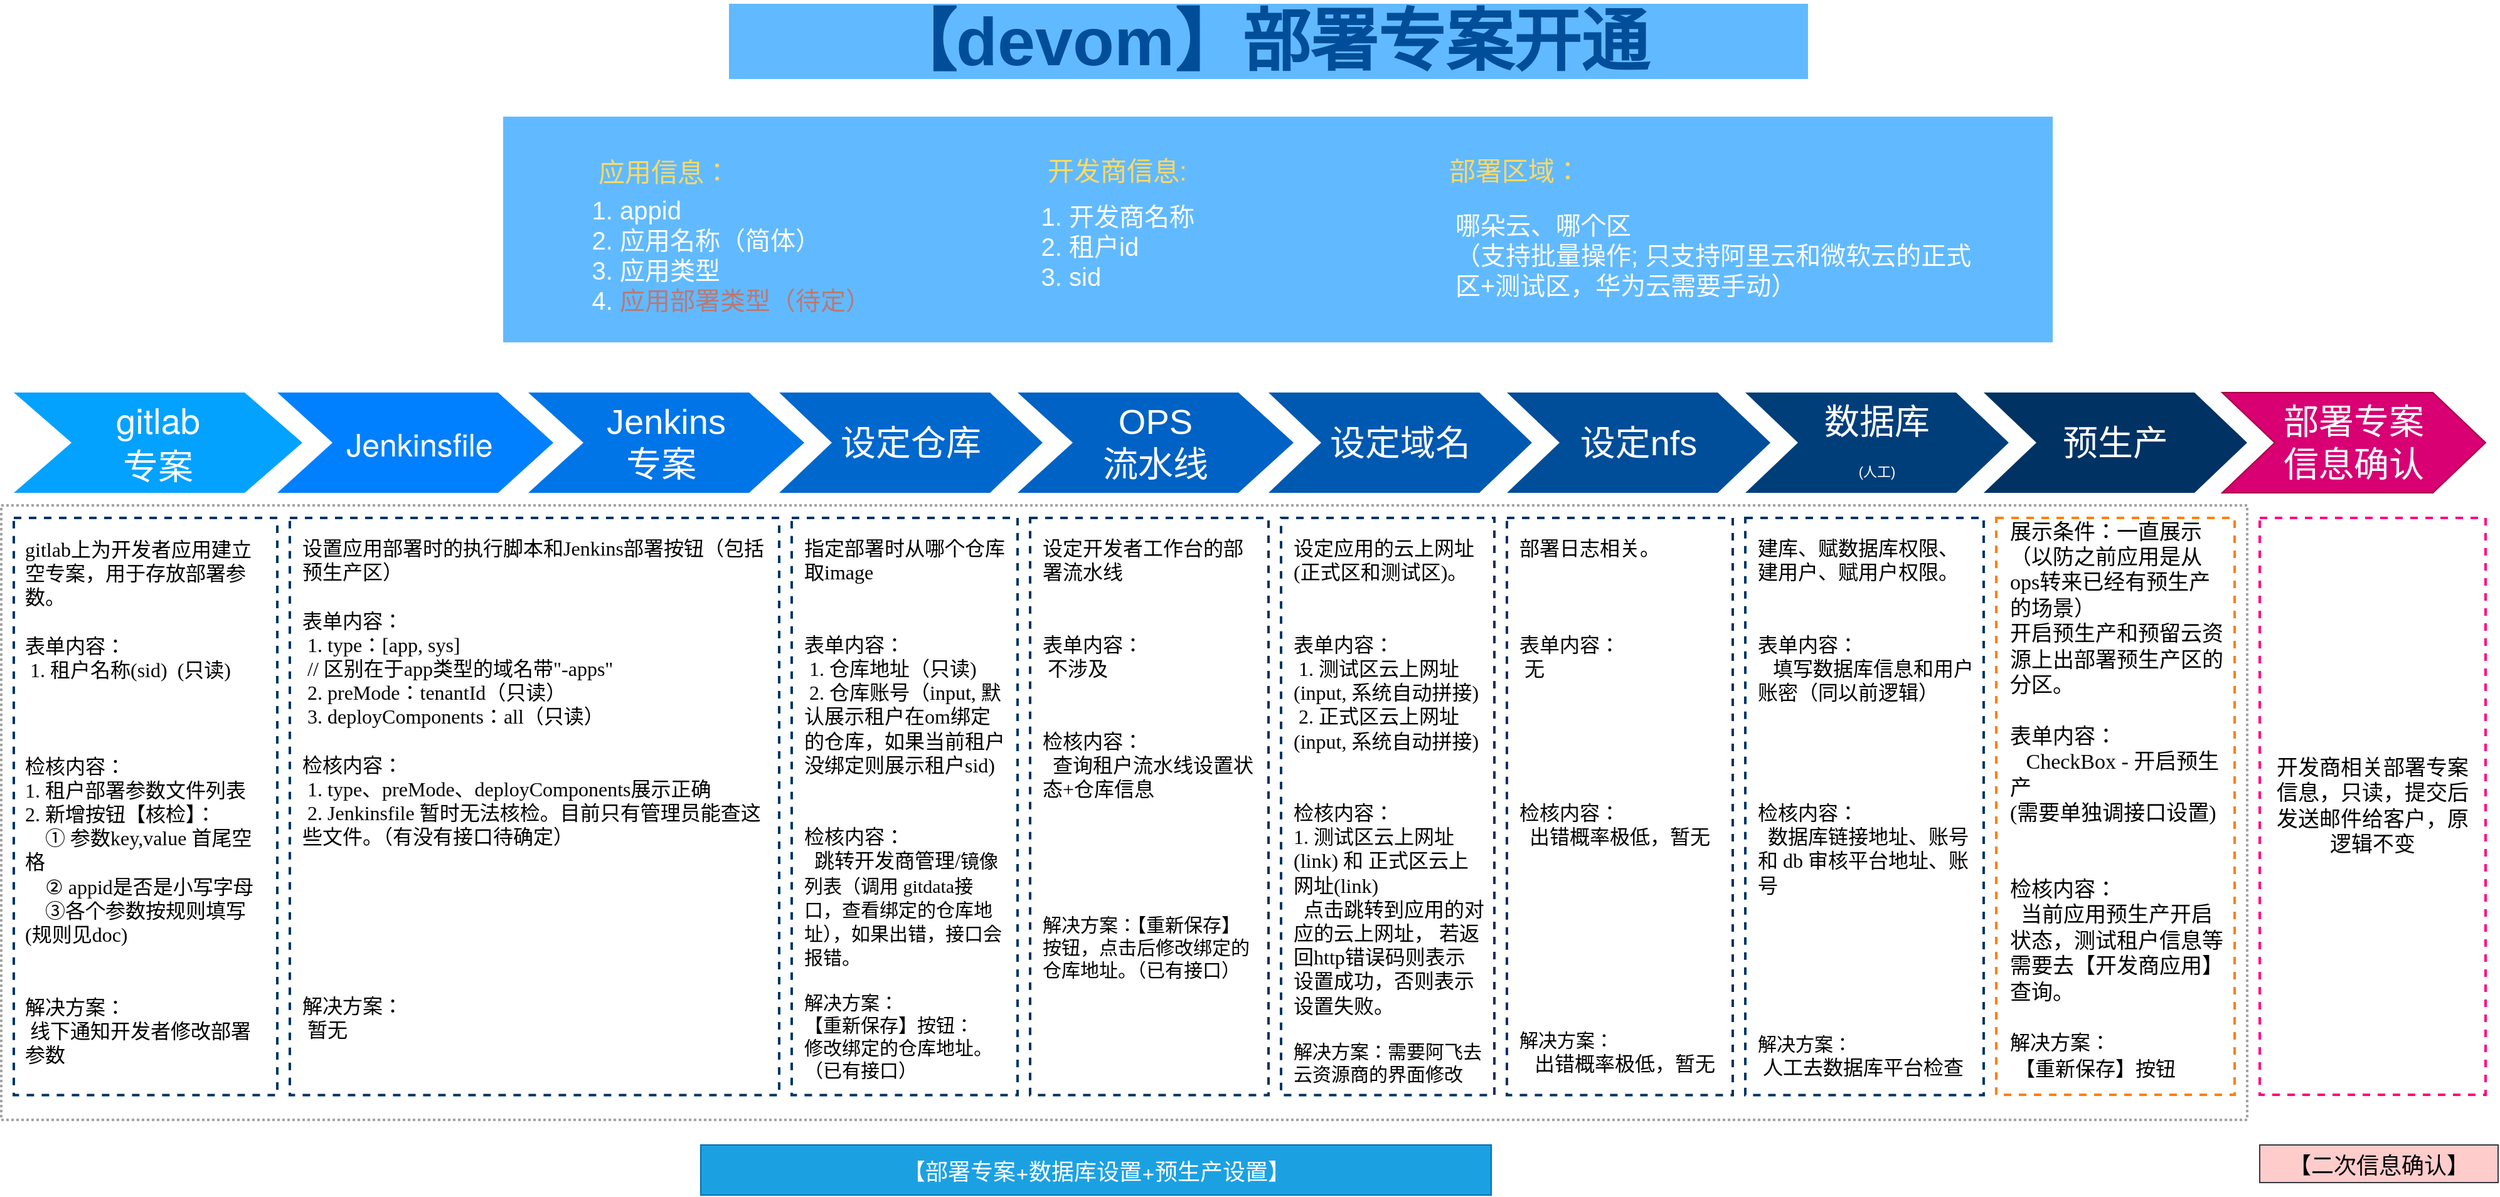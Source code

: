 <mxfile version="16.5.3" type="github" pages="2">
  <diagram name="Page-1" id="d9b1e647-80fa-b4a2-5024-87a742678bcc">
    <mxGraphModel dx="1354" dy="726" grid="1" gridSize="10" guides="1" tooltips="1" connect="1" arrows="1" fold="1" page="1" pageScale="1" pageWidth="1100" pageHeight="850" background="none" math="0" shadow="0">
      <root>
        <mxCell id="0" />
        <mxCell id="1" parent="0" />
        <mxCell id="QD2z16ngsbT5WN4hHSJs-33" value="" style="rounded=0;whiteSpace=wrap;html=1;shadow=0;dashed=1;dashPattern=1 1;labelBackgroundColor=none;sketch=0;fontSize=15;strokeWidth=2;strokeColor=#A3A3A3;" parent="1" vertex="1">
          <mxGeometry x="190" y="430" width="1790" height="490" as="geometry" />
        </mxCell>
        <mxCell id="57fe6abec08f04cb-1" value="&lt;font face=&quot;helvetica neue, helvetica, tahoma, arial, pingfang sc, source han sans cn, source han sans, source han serif, hiragino sans gb, wenquanyi micro hei, microsoft yahei, sans-serif&quot; style=&quot;font-size: 25px&quot;&gt;&amp;nbsp;Jenkinsfile&lt;/font&gt;" style="shape=step;whiteSpace=wrap;html=1;fontSize=25;fillColor=#0080FF;fontColor=#FFFFFF;strokeColor=none;" parent="1" vertex="1">
          <mxGeometry x="410" y="340" width="220" height="80" as="geometry" />
        </mxCell>
        <mxCell id="57fe6abec08f04cb-2" value="Jenkins &lt;br&gt;专案&amp;nbsp;" style="shape=step;whiteSpace=wrap;html=1;fontSize=28;fillColor=#0075E8;fontColor=#FFFFFF;strokeColor=none;" parent="1" vertex="1">
          <mxGeometry x="610" y="340" width="220" height="80" as="geometry" />
        </mxCell>
        <mxCell id="57fe6abec08f04cb-3" value="设定仓库" style="shape=step;whiteSpace=wrap;html=1;fontSize=28;fillColor=#0067CC;fontColor=#FFFFFF;strokeColor=none;" parent="1" vertex="1">
          <mxGeometry x="810" y="340" width="210" height="80" as="geometry" />
        </mxCell>
        <mxCell id="57fe6abec08f04cb-4" value="OPS&lt;br&gt;流水线" style="shape=step;whiteSpace=wrap;html=1;fontSize=28;fillColor=#0062C4;fontColor=#FFFFFF;strokeColor=none;" parent="1" vertex="1">
          <mxGeometry x="1000" y="340" width="220" height="80" as="geometry" />
        </mxCell>
        <mxCell id="57fe6abec08f04cb-5" value="设定域名" style="shape=step;whiteSpace=wrap;html=1;fontSize=28;fillColor=#0059B0;fontColor=#FFFFFF;strokeColor=none;" parent="1" vertex="1">
          <mxGeometry x="1200" y="340" width="210" height="80" as="geometry" />
        </mxCell>
        <mxCell id="57fe6abec08f04cb-6" value="设定nfs" style="shape=step;whiteSpace=wrap;html=1;fontSize=28;fillColor=#004D99;fontColor=#FFFFFF;strokeColor=none;" parent="1" vertex="1">
          <mxGeometry x="1390" y="340" width="210" height="80" as="geometry" />
        </mxCell>
        <mxCell id="57fe6abec08f04cb-7" value="【devom】部署专案开通" style="text;html=1;strokeColor=none;fillColor=#61BAFF;align=center;verticalAlign=middle;whiteSpace=wrap;fontSize=54;fontStyle=1;fontColor=#004D99;" parent="1" vertex="1">
          <mxGeometry x="770" y="30" width="860" height="60" as="geometry" />
        </mxCell>
        <mxCell id="QD2z16ngsbT5WN4hHSJs-1" value="&lt;font face=&quot;helvetica neue, helvetica, tahoma, arial, pingfang sc, source han sans cn, source han sans, source han serif, hiragino sans gb, wenquanyi micro hei, microsoft yahei, sans-serif&quot; style=&quot;font-size: 28px&quot;&gt;gitlab&lt;br&gt;专案&lt;/font&gt;" style="shape=step;whiteSpace=wrap;html=1;fontSize=28;fillColor=#03A2FF;fontColor=#FFFFFF;strokeColor=none;" parent="1" vertex="1">
          <mxGeometry x="200" y="340" width="230" height="80" as="geometry" />
        </mxCell>
        <mxCell id="QD2z16ngsbT5WN4hHSJs-6" value="&lt;font&gt;&lt;span style=&quot;font-family: &amp;#34;helvetica neue&amp;#34; , &amp;#34;helvetica&amp;#34; , &amp;#34;tahoma&amp;#34; , &amp;#34;arial&amp;#34; , &amp;#34;pingfang sc&amp;#34; , &amp;#34;source han sans cn&amp;#34; , &amp;#34;source han sans&amp;#34; , &amp;#34;source han serif&amp;#34; , &amp;#34;hiragino sans gb&amp;#34; , &amp;#34;wenquanyi micro hei&amp;#34; , &amp;#34;microsoft yahei&amp;#34; , sans-serif ; font-size: 18px&quot;&gt;【&lt;/span&gt;&lt;span style=&quot;font-family: &amp;#34;helvetica neue&amp;#34; , &amp;#34;helvetica&amp;#34; , &amp;#34;tahoma&amp;#34; , &amp;#34;arial&amp;#34; , &amp;#34;pingfang sc&amp;#34; , &amp;#34;source han sans cn&amp;#34; , &amp;#34;source han sans&amp;#34; , &amp;#34;source han serif&amp;#34; , &amp;#34;hiragino sans gb&amp;#34; , &amp;#34;wenquanyi micro hei&amp;#34; , &amp;#34;microsoft yahei&amp;#34; , sans-serif ; font-size: 18px&quot;&gt;部署专案+数据库设置+预生产设置&lt;/span&gt;&lt;span style=&quot;font-family: &amp;#34;helvetica neue&amp;#34; , &amp;#34;helvetica&amp;#34; , &amp;#34;tahoma&amp;#34; , &amp;#34;arial&amp;#34; , &amp;#34;pingfang sc&amp;#34; , &amp;#34;source han sans cn&amp;#34; , &amp;#34;source han sans&amp;#34; , &amp;#34;source han serif&amp;#34; , &amp;#34;hiragino sans gb&amp;#34; , &amp;#34;wenquanyi micro hei&amp;#34; , &amp;#34;microsoft yahei&amp;#34; , sans-serif ; font-size: 18px&quot;&gt;】&lt;/span&gt;&lt;/font&gt;" style="text;html=1;strokeColor=#006EAF;fillColor=#1ba1e2;align=center;verticalAlign=middle;whiteSpace=wrap;rounded=0;fontColor=#ffffff;" parent="1" vertex="1">
          <mxGeometry x="747.5" y="940" width="630" height="40" as="geometry" />
        </mxCell>
        <mxCell id="QD2z16ngsbT5WN4hHSJs-15" value="预生产" style="shape=step;whiteSpace=wrap;html=1;fontSize=28;fillColor=#003263;fontColor=#FFFFFF;strokeColor=none;" parent="1" vertex="1">
          <mxGeometry x="1770" y="340" width="210" height="80" as="geometry" />
        </mxCell>
        <mxCell id="QD2z16ngsbT5WN4hHSJs-16" value="&lt;font style=&quot;font-size: 17px&quot;&gt;展示条件：一直展示（以防之前应用是从ops转来已经有预生产的场景）&lt;br&gt;开启预生产和预留云资源上出部署预生产区的分区。&lt;br&gt;&lt;br&gt;表单内容：&lt;br&gt;&amp;nbsp; &amp;nbsp;CheckBox - 开启预生产&lt;br&gt;(需要单独调接口设置)&lt;br&gt;&lt;br&gt;&lt;br&gt;检核内容：&lt;br&gt;&amp;nbsp; 当前应用预生产开启状态，测试租户信息等需要去【开发商应用】查询。&lt;/font&gt;&lt;div style=&quot;font-size: 17px&quot;&gt;&lt;font style=&quot;font-size: 17px&quot;&gt;&lt;br&gt;&lt;/font&gt;&lt;/div&gt;&lt;div style=&quot;font-size: 17px&quot;&gt;&lt;span style=&quot;font-size: 16px&quot;&gt;解决方案：&amp;nbsp;&amp;nbsp;&lt;/span&gt;&lt;br&gt;&lt;/div&gt;&lt;font style=&quot;font-size: 16px&quot;&gt;&amp;nbsp;【重新保存】按钮&lt;/font&gt;&lt;div style=&quot;font-size: 17px&quot;&gt;&lt;br&gt;&lt;/div&gt;" style="text;spacingTop=10;fillColor=#ffffff;whiteSpace=wrap;html=1;align=left;fontSize=16;fontFamily=Times New Roman;fillColor=none;strokeColor=#FF8000;dashed=1;strokeWidth=2;spacing=11;labelPosition=center;verticalLabelPosition=middle;verticalAlign=middle;" parent="1" vertex="1">
          <mxGeometry x="1780" y="440" width="190" height="459.99" as="geometry" />
        </mxCell>
        <mxCell id="QD2z16ngsbT5WN4hHSJs-17" value="数据库&lt;br&gt;&lt;font style=&quot;font-size: 11px&quot;&gt;(人工)&lt;/font&gt;" style="shape=step;whiteSpace=wrap;html=1;fontSize=28;fillColor=#003E7A;fontColor=#FFFFFF;strokeColor=none;" parent="1" vertex="1">
          <mxGeometry x="1580" y="340" width="210" height="80" as="geometry" />
        </mxCell>
        <mxCell id="QD2z16ngsbT5WN4hHSJs-19" value="部署专案&lt;br&gt;信息确认" style="shape=step;whiteSpace=wrap;html=1;fontSize=28;fillColor=#d80073;strokeColor=#A50040;fontColor=#ffffff;" parent="1" vertex="1">
          <mxGeometry x="1960" y="340" width="210" height="80" as="geometry" />
        </mxCell>
        <mxCell id="QD2z16ngsbT5WN4hHSJs-20" value="开发商相关部署专案信息，只读，提交后发送邮件给客户，原逻辑不变" style="text;spacingTop=0;fillColor=#cdeb8b;whiteSpace=wrap;html=1;align=center;fontSize=17;fontFamily=Times New Roman;fillColor=none;strokeColor=#FF0080;dashed=1;strokeWidth=2;spacing=10;labelPosition=center;verticalLabelPosition=middle;verticalAlign=middle;" parent="1" vertex="1">
          <mxGeometry x="1990" y="440" width="180" height="459.99" as="geometry" />
        </mxCell>
        <mxCell id="QD2z16ngsbT5WN4hHSJs-21" value="&lt;font&gt;&lt;span style=&quot;font-family: &amp;#34;helvetica neue&amp;#34; , &amp;#34;helvetica&amp;#34; , &amp;#34;tahoma&amp;#34; , &amp;#34;arial&amp;#34; , &amp;#34;pingfang sc&amp;#34; , &amp;#34;source han sans cn&amp;#34; , &amp;#34;source han sans&amp;#34; , &amp;#34;source han serif&amp;#34; , &amp;#34;hiragino sans gb&amp;#34; , &amp;#34;wenquanyi micro hei&amp;#34; , &amp;#34;microsoft yahei&amp;#34; , sans-serif ; font-size: 18px&quot;&gt;【二次&lt;/span&gt;&lt;span style=&quot;font-family: &amp;#34;helvetica neue&amp;#34; , &amp;#34;helvetica&amp;#34; , &amp;#34;tahoma&amp;#34; , &amp;#34;arial&amp;#34; , &amp;#34;pingfang sc&amp;#34; , &amp;#34;source han sans cn&amp;#34; , &amp;#34;source han sans&amp;#34; , &amp;#34;source han serif&amp;#34; , &amp;#34;hiragino sans gb&amp;#34; , &amp;#34;wenquanyi micro hei&amp;#34; , &amp;#34;microsoft yahei&amp;#34; , sans-serif ; font-size: 18px&quot;&gt;信息确认&lt;/span&gt;&lt;span style=&quot;font-family: &amp;#34;helvetica neue&amp;#34; , &amp;#34;helvetica&amp;#34; , &amp;#34;tahoma&amp;#34; , &amp;#34;arial&amp;#34; , &amp;#34;pingfang sc&amp;#34; , &amp;#34;source han sans cn&amp;#34; , &amp;#34;source han sans&amp;#34; , &amp;#34;source han serif&amp;#34; , &amp;#34;hiragino sans gb&amp;#34; , &amp;#34;wenquanyi micro hei&amp;#34; , &amp;#34;microsoft yahei&amp;#34; , sans-serif ; font-size: 18px&quot;&gt;】&lt;/span&gt;&lt;/font&gt;" style="text;html=1;strokeColor=#36393d;fillColor=#ffcccc;align=center;verticalAlign=middle;whiteSpace=wrap;rounded=0;" parent="1" vertex="1">
          <mxGeometry x="1990" y="940" width="190" height="30" as="geometry" />
        </mxCell>
        <mxCell id="57fe6abec08f04cb-8" value="设置应用部署时的执行脚本和Jenkins部署按钮（包括预生产区）&lt;br style=&quot;font-size: 16px;&quot;&gt;&lt;br style=&quot;font-size: 16px;&quot;&gt;表单内容：&lt;br style=&quot;font-size: 16px;&quot;&gt;&amp;nbsp;1.&amp;nbsp;type：[app,&amp;nbsp;sys]&lt;br style=&quot;font-size: 16px;&quot;&gt;&amp;nbsp;// 区别在于app类型的域名带&quot;-apps&quot;&amp;nbsp;&lt;br style=&quot;font-size: 16px;&quot;&gt;&amp;nbsp;2.&amp;nbsp;preMode：tenantId（只读）&lt;br style=&quot;font-size: 16px;&quot;&gt;&amp;nbsp;3.&amp;nbsp;deployComponents：all（只读）&lt;br style=&quot;font-size: 16px;&quot;&gt;&lt;br style=&quot;font-size: 16px;&quot;&gt;检核内容：&lt;br style=&quot;font-size: 16px;&quot;&gt;&amp;nbsp;1. type、preMode、deployComponents展示正确&lt;br style=&quot;font-size: 16px;&quot;&gt;&amp;nbsp;2. Jenkinsfile 暂时无法核检。目前只有管理员能查这些文件。（有没有接口待确定）&lt;br style=&quot;font-size: 16px;&quot;&gt;&lt;br style=&quot;font-size: 16px;&quot;&gt;&lt;br style=&quot;font-size: 16px;&quot;&gt;&lt;div style=&quot;font-size: 16px;&quot;&gt;&lt;br style=&quot;font-size: 16px;&quot;&gt;&lt;/div&gt;&lt;div style=&quot;font-size: 16px;&quot;&gt;&lt;br style=&quot;font-size: 16px;&quot;&gt;&lt;/div&gt;&lt;div style=&quot;font-size: 16px;&quot;&gt;&lt;br style=&quot;font-size: 16px;&quot;&gt;&lt;/div&gt;&lt;div style=&quot;font-size: 16px;&quot;&gt;&lt;br style=&quot;font-size: 16px;&quot;&gt;&lt;/div&gt;&lt;div style=&quot;font-size: 16px;&quot;&gt;&lt;span style=&quot;font-size: 16px;&quot;&gt;解决方案：&lt;/span&gt;&lt;br style=&quot;font-size: 16px;&quot;&gt;&lt;/div&gt;&lt;div style=&quot;font-size: 16px;&quot;&gt;&amp;nbsp;暂无&lt;/div&gt;" style="text;spacingTop=0;whiteSpace=wrap;html=1;align=left;fontSize=16;fontFamily=Times New Roman;fillColor=none;strokeWidth=2;strokeColor=#003263;perimeterSpacing=0;dashed=1;spacing=10;" parent="1" vertex="1">
          <mxGeometry x="420" y="440.01" width="390" height="460.21" as="geometry" />
        </mxCell>
        <mxCell id="57fe6abec08f04cb-10" value="指定部署时从哪个仓库取image&lt;br style=&quot;font-size: 15px&quot;&gt;&lt;br style=&quot;font-size: 15px&quot;&gt;&lt;br style=&quot;font-size: 15px&quot;&gt;表单内容：&lt;br style=&quot;font-size: 15px&quot;&gt;&amp;nbsp;1. 仓库地址（只读)&lt;br&gt;&amp;nbsp;2. 仓库账号（input, 默认展示租户在om绑定的仓库，如果当前租户没绑定则展示租户sid)&lt;br style=&quot;font-size: 15px&quot;&gt;&lt;br&gt;&lt;br style=&quot;font-size: 15px&quot;&gt;检核内容：&lt;br style=&quot;font-size: 15px&quot;&gt;&amp;nbsp; 跳转开发商管理/&lt;span style=&quot;font-size: 15px&quot;&gt;镜像列表（调用 gitdata接口，查看绑定的仓库地址），如果出错，接口会报错。&lt;br&gt;&lt;/span&gt;&lt;div style=&quot;font-size: 15px&quot;&gt;&lt;br&gt;&lt;/div&gt;&lt;div style=&quot;font-size: 15px&quot;&gt;解决方案：&lt;/div&gt;&lt;div style=&quot;font-size: 15px&quot;&gt;【重新保存】按钮：&lt;/div&gt;&lt;div style=&quot;font-size: 15px&quot;&gt;修改绑定的仓库地址。（已有接口）&lt;/div&gt;&lt;div style=&quot;font-size: 15px&quot;&gt;&lt;br&gt;&lt;/div&gt;" style="text;spacingTop=0;fillColor=#ffffff;whiteSpace=wrap;html=1;align=left;fontSize=16;fontFamily=Times New Roman;fillColor=none;strokeColor=#003263;dashed=1;strokeWidth=2;spacing=10;" parent="1" vertex="1">
          <mxGeometry x="820" y="440" width="180" height="460.21" as="geometry" />
        </mxCell>
        <mxCell id="57fe6abec08f04cb-11" value="设定开发者工作台的部署流水线&lt;br style=&quot;font-size: 15px&quot;&gt;&lt;br style=&quot;font-size: 15px&quot;&gt;&lt;br style=&quot;font-size: 15px&quot;&gt;表单内容：&lt;br style=&quot;font-size: 15px&quot;&gt;&amp;nbsp;不涉及&lt;br style=&quot;font-size: 15px&quot;&gt;&lt;br style=&quot;font-size: 15px&quot;&gt;&lt;br style=&quot;font-size: 15px&quot;&gt;检核内容：&lt;br style=&quot;font-size: 15px&quot;&gt;&amp;nbsp; 查询租户流水线设置状态+仓库信息&lt;div style=&quot;font-size: 15px&quot;&gt;&lt;br&gt;&lt;/div&gt;&lt;div style=&quot;font-size: 15px&quot;&gt;&lt;br style=&quot;font-size: 15px&quot;&gt;&lt;/div&gt;&lt;div style=&quot;font-size: 15px&quot;&gt;&lt;br&gt;&lt;/div&gt;&lt;div style=&quot;font-size: 15px&quot;&gt;&lt;br&gt;&lt;/div&gt;&lt;div style=&quot;font-size: 15px&quot;&gt;&lt;br&gt;&lt;/div&gt;&lt;div style=&quot;font-size: 15px&quot;&gt;&lt;span&gt;解决方案：【重新保存】按钮，点击后修改绑定的仓库地址。（已有接口）&lt;/span&gt;&lt;br&gt;&lt;/div&gt;&lt;div style=&quot;font-size: 15px&quot;&gt;&lt;br style=&quot;font-size: 15px&quot;&gt;&lt;/div&gt;" style="text;spacingTop=0;fillColor=#ffffff;whiteSpace=wrap;html=1;align=left;fontSize=16;fontFamily=Times New Roman;fillColor=none;strokeColor=#003263;dashed=1;strokeWidth=2;spacing=10;" parent="1" vertex="1">
          <mxGeometry x="1010" y="440" width="190" height="460.21" as="geometry" />
        </mxCell>
        <mxCell id="57fe6abec08f04cb-12" value="设定应用的云上网址(正式区和测试区)。&lt;br style=&quot;font-size: 15px&quot;&gt;&lt;br style=&quot;font-size: 15px&quot;&gt;&lt;br style=&quot;font-size: 15px&quot;&gt;表单内容：&lt;br style=&quot;font-size: 15px&quot;&gt;&amp;nbsp;1. 测试区云上网址(input, 系统自动拼接)&lt;br style=&quot;font-size: 15px&quot;&gt;&amp;nbsp;2. 正式区云上网址(input, 系统自动拼接)&lt;br style=&quot;font-size: 15px&quot;&gt;&lt;br style=&quot;font-size: 15px&quot;&gt;&lt;br style=&quot;font-size: 15px&quot;&gt;检核内容：&lt;br&gt;1. 测试区云上网址(link) 和&amp;nbsp;正式区云上网址(link)&lt;br style=&quot;font-size: 15px&quot;&gt;&amp;nbsp; 点击跳转到应用的对应的云上网址， 若返回http错误码则表示设置成功，否则表示设置失败。&lt;div style=&quot;font-size: 15px&quot;&gt;&lt;br style=&quot;font-size: 15px&quot;&gt;&lt;/div&gt;&lt;div style=&quot;font-size: 15px&quot;&gt;&lt;span&gt;解决方案：需要阿飞去云资源商的界面修改&lt;/span&gt;&lt;br&gt;&lt;/div&gt;&lt;div style=&quot;font-size: 15px&quot;&gt;&lt;br style=&quot;font-size: 15px&quot;&gt;&lt;/div&gt;" style="text;spacingTop=0;fillColor=#ffffff;whiteSpace=wrap;html=1;align=left;fontSize=16;fontFamily=Times New Roman;fillColor=none;strokeColor=#003263;dashed=1;strokeWidth=2;spacing=10;" parent="1" vertex="1">
          <mxGeometry x="1210" y="440" width="170" height="460.21" as="geometry" />
        </mxCell>
        <mxCell id="57fe6abec08f04cb-13" value="部署日志相关。&lt;br style=&quot;font-size: 15px&quot;&gt;&lt;br style=&quot;font-size: 15px&quot;&gt;&lt;br style=&quot;font-size: 15px&quot;&gt;&lt;br style=&quot;font-size: 15px&quot;&gt;表单内容：&lt;br style=&quot;font-size: 15px&quot;&gt;&amp;nbsp;无&lt;br style=&quot;font-size: 15px&quot;&gt;&lt;br style=&quot;font-size: 15px&quot;&gt;&lt;br style=&quot;font-size: 15px&quot;&gt;&lt;br style=&quot;font-size: 15px&quot;&gt;&lt;br style=&quot;font-size: 15px&quot;&gt;&lt;br style=&quot;font-size: 15px&quot;&gt;检核内容：&lt;br style=&quot;font-size: 15px&quot;&gt;&amp;nbsp; 出错概率极低，暂无&lt;div style=&quot;font-size: 15px&quot;&gt;&lt;br style=&quot;font-size: 15px&quot;&gt;&lt;/div&gt;&lt;div style=&quot;font-size: 15px&quot;&gt;&lt;br style=&quot;font-size: 15px&quot;&gt;&lt;/div&gt;&lt;div style=&quot;font-size: 15px&quot;&gt;&lt;br style=&quot;font-size: 15px&quot;&gt;&lt;/div&gt;&lt;div style=&quot;font-size: 15px&quot;&gt;&lt;br style=&quot;font-size: 15px&quot;&gt;&lt;/div&gt;&lt;div style=&quot;font-size: 15px&quot;&gt;&lt;br style=&quot;font-size: 15px&quot;&gt;&lt;/div&gt;&lt;div style=&quot;font-size: 15px&quot;&gt;&lt;br style=&quot;font-size: 15px&quot;&gt;&lt;/div&gt;&lt;div style=&quot;font-size: 15px&quot;&gt;&lt;br style=&quot;font-size: 15px&quot;&gt;&lt;/div&gt;&lt;div style=&quot;font-size: 15px&quot;&gt;&lt;br style=&quot;font-size: 15px&quot;&gt;&lt;/div&gt;&lt;div style=&quot;font-size: 15px&quot;&gt;&lt;span&gt;解决方案：&lt;/span&gt;&lt;span&gt;&amp;nbsp;&amp;nbsp;&lt;/span&gt;&lt;br&gt;&lt;/div&gt;&amp;nbsp;&amp;nbsp; 出错概率极低，暂无" style="text;spacingTop=0;fillColor=#ffffff;whiteSpace=wrap;html=1;align=left;fontSize=16;fontFamily=Times New Roman;fillColor=none;strokeColor=#003263;dashed=1;strokeWidth=2;spacing=10;" parent="1" vertex="1">
          <mxGeometry x="1390" y="440" width="180" height="460.21" as="geometry" />
        </mxCell>
        <mxCell id="QD2z16ngsbT5WN4hHSJs-2" value="gitlab上为开发者应用建立空专案，用于存放部署参数。&lt;br style=&quot;font-size: 16px&quot;&gt;&lt;br style=&quot;font-size: 16px&quot;&gt;表单内容：&lt;br style=&quot;font-size: 16px&quot;&gt;&amp;nbsp;1. 租户名称(sid)&amp;nbsp; (只读)&lt;br style=&quot;font-size: 16px&quot;&gt;&amp;nbsp;&lt;br&gt;&lt;br&gt;&lt;br style=&quot;font-size: 16px&quot;&gt;检核内容：&lt;br style=&quot;font-size: 16px&quot;&gt;1. 租户部署参数文件列表&lt;br style=&quot;font-size: 16px&quot;&gt;2.&amp;nbsp;&lt;span style=&quot;font-size: 16px&quot;&gt;新增按钮【核检】：&lt;/span&gt;&lt;div style=&quot;font-size: 16px&quot;&gt;&lt;span style=&quot;font-size: 16px&quot;&gt;&amp;nbsp; &amp;nbsp; ① 参数key,value 首尾空格&lt;/span&gt;&lt;br style=&quot;font-size: 16px&quot;&gt;&lt;/div&gt;&lt;div style=&quot;font-size: 16px&quot;&gt;&lt;span style=&quot;font-size: 16px&quot;&gt;&amp;nbsp; &amp;nbsp; ② appid是否是小写字母&lt;/span&gt;&lt;/div&gt;&lt;div style=&quot;font-size: 16px&quot;&gt;&lt;span style=&quot;font-size: 16px&quot;&gt;&amp;nbsp; &amp;nbsp; ③各个参数按规则填写(规则见doc)&lt;/span&gt;&lt;br style=&quot;font-size: 16px&quot;&gt;&lt;/div&gt;&lt;div style=&quot;font-size: 16px&quot;&gt;&lt;span style=&quot;font-size: 16px&quot;&gt;&lt;br style=&quot;font-size: 16px&quot;&gt;&lt;/span&gt;&lt;/div&gt;&lt;div style=&quot;font-size: 16px&quot;&gt;&lt;span style=&quot;font-size: 16px&quot;&gt;&lt;br style=&quot;font-size: 16px&quot;&gt;&lt;/span&gt;&lt;/div&gt;&lt;div style=&quot;font-size: 16px&quot;&gt;&lt;span style=&quot;font-size: 16px&quot;&gt;解决方案：&lt;/span&gt;&lt;/div&gt;&lt;div style=&quot;font-size: 16px&quot;&gt;&lt;span style=&quot;font-size: 16px&quot;&gt;&amp;nbsp;线下通知开发者修改部署参数&lt;/span&gt;&lt;/div&gt;" style="text;spacingTop=2;fillColor=#ffffff;whiteSpace=wrap;html=1;align=left;fontSize=16;fontFamily=Times New Roman;fillColor=none;strokeColor=#003263;dashed=1;strokeWidth=2;spacing=9;" parent="1" vertex="1">
          <mxGeometry x="200" y="440" width="210" height="460.21" as="geometry" />
        </mxCell>
        <mxCell id="QD2z16ngsbT5WN4hHSJs-18" value="建库、赋数据库权限、建用户、赋用户权限。&lt;br style=&quot;font-size: 15px&quot;&gt;&lt;br style=&quot;font-size: 15px&quot;&gt;&lt;br&gt;表单内容：&lt;br style=&quot;font-size: 15px&quot;&gt;&amp;nbsp; &amp;nbsp;填写数据库信息和用户账密（同以前逻辑）&lt;br style=&quot;font-size: 15px&quot;&gt;&lt;br style=&quot;font-size: 15px&quot;&gt;&lt;br style=&quot;font-size: 15px&quot;&gt;&lt;br style=&quot;font-size: 15px&quot;&gt;&lt;br style=&quot;font-size: 15px&quot;&gt;检核内容：&lt;br style=&quot;font-size: 15px&quot;&gt;&amp;nbsp; 数据库链接地址、账号和 db 审核平台地址、账号&lt;div style=&quot;font-size: 15px&quot;&gt;&lt;br&gt;&lt;/div&gt;&lt;div style=&quot;font-size: 15px&quot;&gt;&lt;br style=&quot;font-size: 15px&quot;&gt;&lt;/div&gt;&lt;div style=&quot;font-size: 15px&quot;&gt;&lt;br&gt;&lt;/div&gt;&lt;div style=&quot;font-size: 15px&quot;&gt;&lt;br style=&quot;font-size: 15px&quot;&gt;&lt;/div&gt;&lt;div style=&quot;font-size: 15px&quot;&gt;&lt;br style=&quot;font-size: 15px&quot;&gt;&lt;/div&gt;&lt;div style=&quot;font-size: 15px&quot;&gt;&lt;span style=&quot;font-size: 15px&quot;&gt;&lt;br style=&quot;font-size: 15px&quot;&gt;&lt;/span&gt;&lt;/div&gt;&lt;div style=&quot;font-size: 15px&quot;&gt;&lt;span style=&quot;font-size: 15px&quot;&gt;解决方案：&lt;/span&gt;&lt;span style=&quot;font-size: 15px&quot;&gt;&amp;nbsp;&amp;nbsp;&lt;/span&gt;&lt;br style=&quot;font-size: 15px&quot;&gt;&lt;/div&gt;&amp;nbsp;人工去数据库平台检查" style="text;spacingTop=0;fillColor=#ffffff;whiteSpace=wrap;html=1;align=left;fontSize=16;fontFamily=Times New Roman;fillColor=none;strokeColor=#003263;dashed=1;strokeWidth=2;spacing=10;" parent="1" vertex="1">
          <mxGeometry x="1580" y="440.01" width="190" height="460.21" as="geometry" />
        </mxCell>
        <mxCell id="QD2z16ngsbT5WN4hHSJs-54" value="" style="group" parent="1" vertex="1" connectable="0">
          <mxGeometry x="590" y="120.0" width="1235" height="180" as="geometry" />
        </mxCell>
        <mxCell id="QD2z16ngsbT5WN4hHSJs-3" value="" style="text;html=1;strokeColor=none;fillColor=#61BAFF;align=center;verticalAlign=middle;whiteSpace=wrap;fontSize=54;fontStyle=1;fontColor=#004D99;container=0;" parent="QD2z16ngsbT5WN4hHSJs-54" vertex="1">
          <mxGeometry width="1235" height="180" as="geometry" />
        </mxCell>
        <mxCell id="QD2z16ngsbT5WN4hHSJs-11" value="&lt;div&gt;部署区域：&lt;/div&gt;" style="text;html=1;strokeColor=none;fillColor=none;align=left;verticalAlign=middle;whiteSpace=wrap;rounded=1;fontColor=#FFD966;fontSize=21;arcSize=50;sketch=0;" parent="QD2z16ngsbT5WN4hHSJs-54" vertex="1">
          <mxGeometry x="752.143" y="36.42" width="111.429" height="13.58" as="geometry" />
        </mxCell>
        <mxCell id="QD2z16ngsbT5WN4hHSJs-9" value="&lt;ol style=&quot;font-size: 20px&quot;&gt;&lt;li&gt;开发商名称&lt;/li&gt;&lt;li&gt;租户id&lt;/li&gt;&lt;li&gt;sid&lt;/li&gt;&lt;/ol&gt;" style="text;html=1;strokeColor=none;fillColor=none;align=left;verticalAlign=middle;whiteSpace=wrap;rounded=1;fontColor=#FFFFFF;fontSize=16;" parent="QD2z16ngsbT5WN4hHSJs-54" vertex="1">
          <mxGeometry x="408.571" y="96.42" width="167.143" height="13.58" as="geometry" />
        </mxCell>
        <mxCell id="QD2z16ngsbT5WN4hHSJs-5" value="开发商信息:" style="text;html=1;strokeColor=none;fillColor=none;align=left;verticalAlign=middle;whiteSpace=wrap;rounded=1;fontColor=#FFD966;fontSize=21;arcSize=50;sketch=0;" parent="QD2z16ngsbT5WN4hHSJs-54" vertex="1">
          <mxGeometry x="431.786" y="36.42" width="157.857" height="13.58" as="geometry" />
        </mxCell>
        <mxCell id="QD2z16ngsbT5WN4hHSJs-13" value="" style="group;fontColor=#FFD966;fontSize=21;" parent="QD2z16ngsbT5WN4hHSJs-54" vertex="1" connectable="0">
          <mxGeometry x="74.286" y="36.42" width="148.571" height="31.42" as="geometry" />
        </mxCell>
        <mxCell id="QD2z16ngsbT5WN4hHSJs-4" value="&lt;div&gt;&lt;font style=&quot;font-size: 21px&quot;&gt;应用信息：&lt;/font&gt;&lt;/div&gt;" style="text;html=1;strokeColor=none;fillColor=none;align=left;verticalAlign=middle;whiteSpace=wrap;rounded=1;fontColor=#FFD966;fontSize=16;" parent="QD2z16ngsbT5WN4hHSJs-13" vertex="1">
          <mxGeometry width="110.565" height="15.285" as="geometry" />
        </mxCell>
        <mxCell id="QD2z16ngsbT5WN4hHSJs-7" value="&lt;font style=&quot;font-size: 20px&quot;&gt;哪朵云、哪个区&lt;br&gt;&lt;/font&gt;&lt;div style=&quot;font-size: 20px&quot;&gt;&lt;font style=&quot;font-size: 20px&quot;&gt;（支持批量操作; 只支持阿里云和微软云的正式区+测试区，华为云需要手动）&lt;/font&gt;&lt;/div&gt;" style="text;html=1;strokeColor=none;fillColor=none;align=left;verticalAlign=middle;whiteSpace=wrap;rounded=1;fontColor=#FFFFFF;fontSize=16;" parent="QD2z16ngsbT5WN4hHSJs-54" vertex="1">
          <mxGeometry x="756.786" y="103.21" width="417.857" height="13.58" as="geometry" />
        </mxCell>
        <mxCell id="QD2z16ngsbT5WN4hHSJs-10" value="&lt;ol style=&quot;font-size: 20px&quot;&gt;&lt;li&gt;appid&lt;/li&gt;&lt;li&gt;应用名称（简体）&lt;/li&gt;&lt;li&gt;应用类型&lt;/li&gt;&lt;li&gt;&lt;font color=&quot;#ba7876&quot; style=&quot;font-size: 20px&quot;&gt;应用部署类型（待定）&lt;/font&gt;&lt;/li&gt;&lt;/ol&gt;" style="text;html=1;strokeColor=none;fillColor=none;align=left;verticalAlign=middle;whiteSpace=wrap;rounded=0;fontColor=#FFFFFF;fontSize=16;" parent="QD2z16ngsbT5WN4hHSJs-54" vertex="1">
          <mxGeometry x="51.071" y="103.21" width="260" height="13.58" as="geometry" />
        </mxCell>
      </root>
    </mxGraphModel>
  </diagram>
  <diagram id="owTV0fjEa71QjjjQXtAF" name="Page-2">
    <mxGraphModel dx="1146" dy="526" grid="1" gridSize="10" guides="1" tooltips="1" connect="1" arrows="1" fold="1" page="1" pageScale="1" pageWidth="827" pageHeight="1169" math="0" shadow="0">
      <root>
        <mxCell id="KTCI4tqLL67TWzXtcYT7-0" />
        <mxCell id="KTCI4tqLL67TWzXtcYT7-1" parent="KTCI4tqLL67TWzXtcYT7-0" />
        <mxCell id="KTCI4tqLL67TWzXtcYT7-3" value="" style="swimlane;startSize=0;" vertex="1" parent="KTCI4tqLL67TWzXtcYT7-1">
          <mxGeometry x="100" y="250" width="200" height="200" as="geometry" />
        </mxCell>
        <mxCell id="KTCI4tqLL67TWzXtcYT7-5" value="" style="rounded=0;whiteSpace=wrap;html=1;" vertex="1" parent="KTCI4tqLL67TWzXtcYT7-3">
          <mxGeometry x="50" y="20" width="120" height="60" as="geometry" />
        </mxCell>
        <mxCell id="KTCI4tqLL67TWzXtcYT7-4" value="" style="swimlane;startSize=0;" vertex="1" parent="KTCI4tqLL67TWzXtcYT7-1">
          <mxGeometry x="510" y="250" width="200" height="200" as="geometry" />
        </mxCell>
      </root>
    </mxGraphModel>
  </diagram>
</mxfile>
